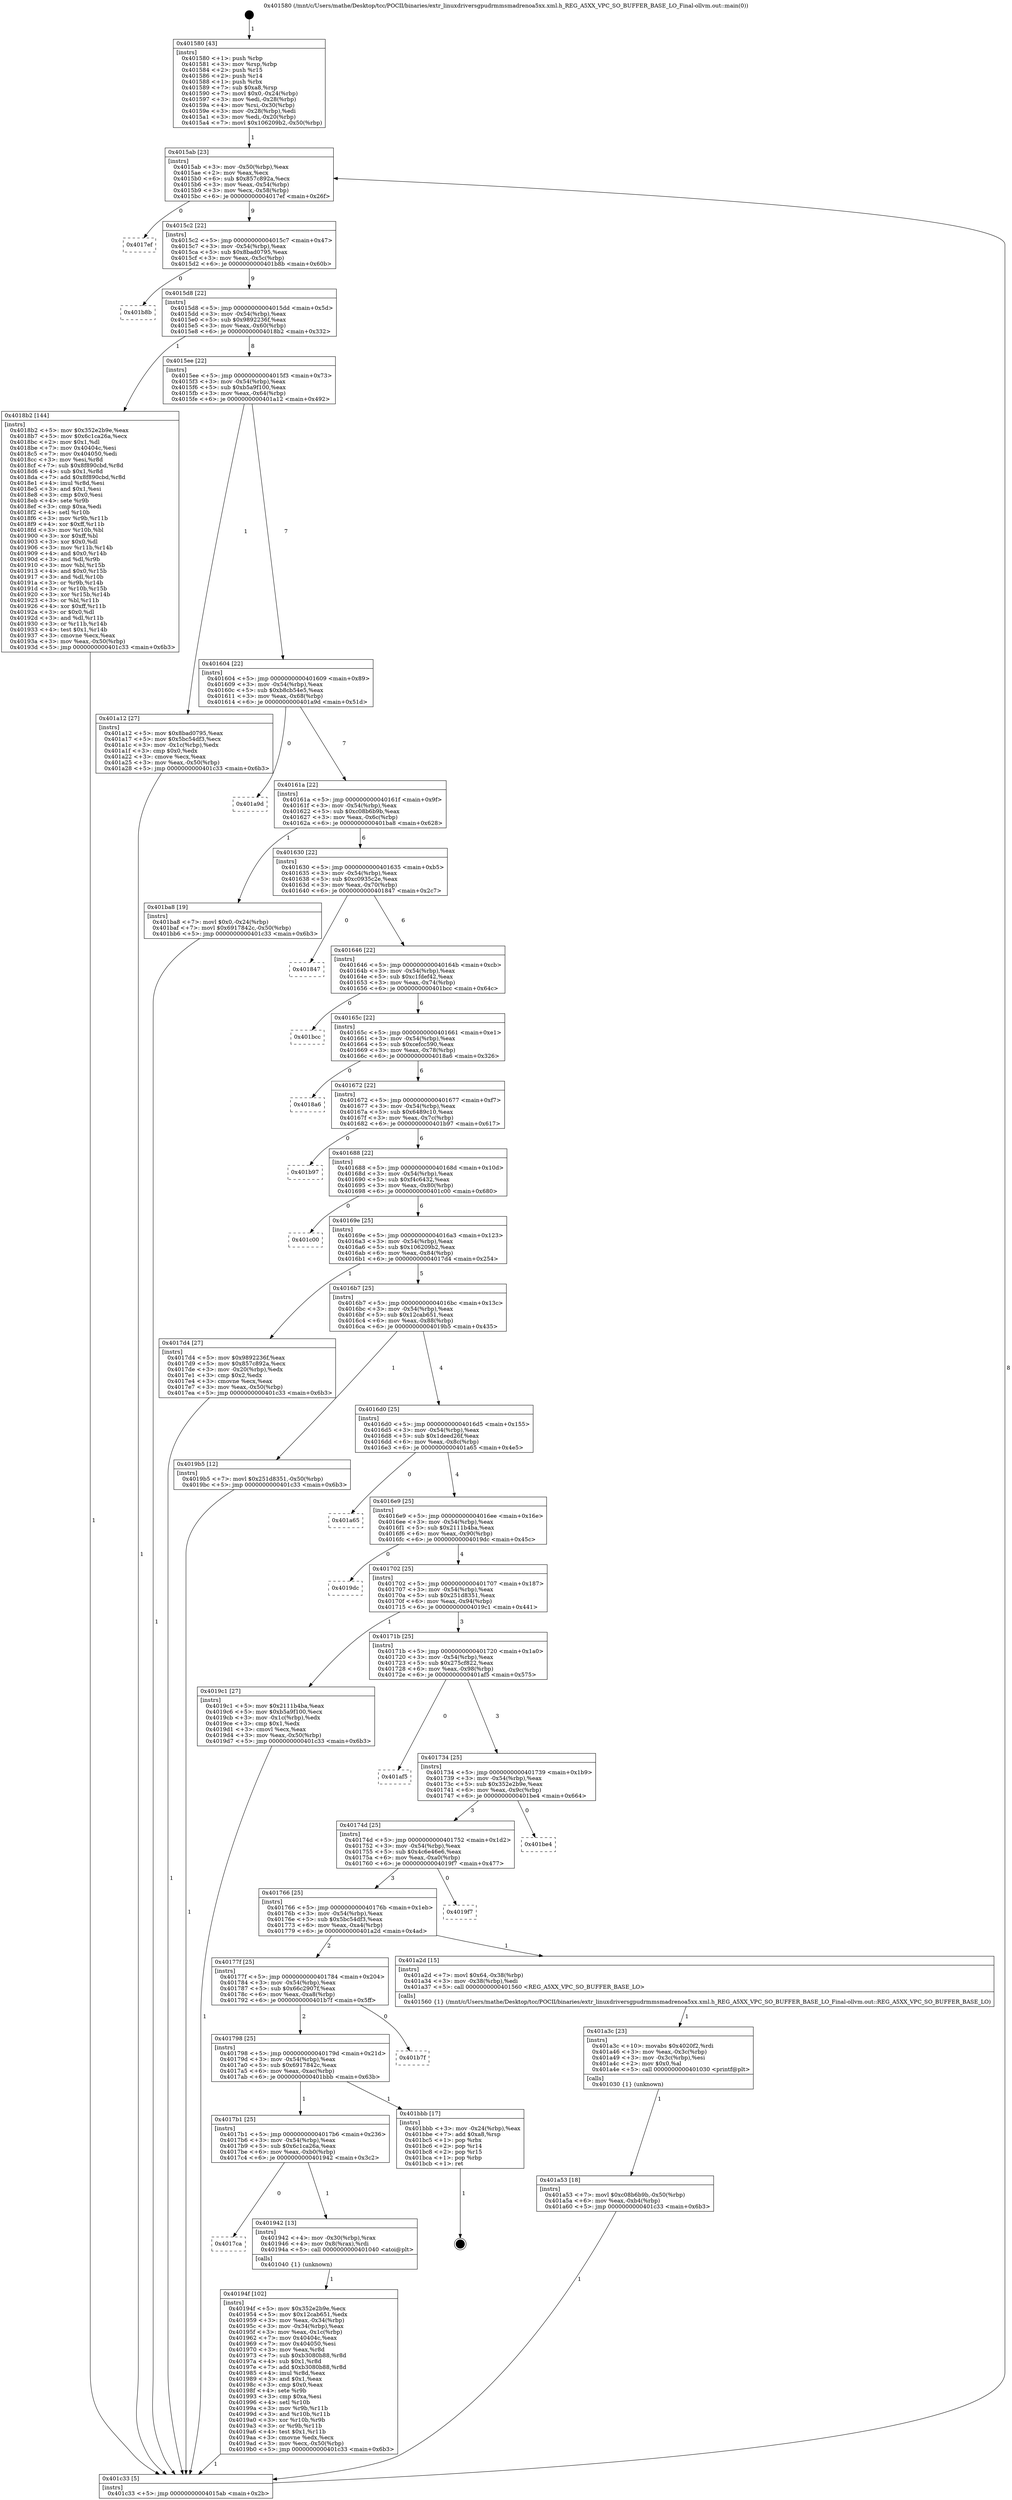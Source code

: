 digraph "0x401580" {
  label = "0x401580 (/mnt/c/Users/mathe/Desktop/tcc/POCII/binaries/extr_linuxdriversgpudrmmsmadrenoa5xx.xml.h_REG_A5XX_VPC_SO_BUFFER_BASE_LO_Final-ollvm.out::main(0))"
  labelloc = "t"
  node[shape=record]

  Entry [label="",width=0.3,height=0.3,shape=circle,fillcolor=black,style=filled]
  "0x4015ab" [label="{
     0x4015ab [23]\l
     | [instrs]\l
     &nbsp;&nbsp;0x4015ab \<+3\>: mov -0x50(%rbp),%eax\l
     &nbsp;&nbsp;0x4015ae \<+2\>: mov %eax,%ecx\l
     &nbsp;&nbsp;0x4015b0 \<+6\>: sub $0x857c892a,%ecx\l
     &nbsp;&nbsp;0x4015b6 \<+3\>: mov %eax,-0x54(%rbp)\l
     &nbsp;&nbsp;0x4015b9 \<+3\>: mov %ecx,-0x58(%rbp)\l
     &nbsp;&nbsp;0x4015bc \<+6\>: je 00000000004017ef \<main+0x26f\>\l
  }"]
  "0x4017ef" [label="{
     0x4017ef\l
  }", style=dashed]
  "0x4015c2" [label="{
     0x4015c2 [22]\l
     | [instrs]\l
     &nbsp;&nbsp;0x4015c2 \<+5\>: jmp 00000000004015c7 \<main+0x47\>\l
     &nbsp;&nbsp;0x4015c7 \<+3\>: mov -0x54(%rbp),%eax\l
     &nbsp;&nbsp;0x4015ca \<+5\>: sub $0x8bad0795,%eax\l
     &nbsp;&nbsp;0x4015cf \<+3\>: mov %eax,-0x5c(%rbp)\l
     &nbsp;&nbsp;0x4015d2 \<+6\>: je 0000000000401b8b \<main+0x60b\>\l
  }"]
  Exit [label="",width=0.3,height=0.3,shape=circle,fillcolor=black,style=filled,peripheries=2]
  "0x401b8b" [label="{
     0x401b8b\l
  }", style=dashed]
  "0x4015d8" [label="{
     0x4015d8 [22]\l
     | [instrs]\l
     &nbsp;&nbsp;0x4015d8 \<+5\>: jmp 00000000004015dd \<main+0x5d\>\l
     &nbsp;&nbsp;0x4015dd \<+3\>: mov -0x54(%rbp),%eax\l
     &nbsp;&nbsp;0x4015e0 \<+5\>: sub $0x9892236f,%eax\l
     &nbsp;&nbsp;0x4015e5 \<+3\>: mov %eax,-0x60(%rbp)\l
     &nbsp;&nbsp;0x4015e8 \<+6\>: je 00000000004018b2 \<main+0x332\>\l
  }"]
  "0x401a53" [label="{
     0x401a53 [18]\l
     | [instrs]\l
     &nbsp;&nbsp;0x401a53 \<+7\>: movl $0xc08b6b9b,-0x50(%rbp)\l
     &nbsp;&nbsp;0x401a5a \<+6\>: mov %eax,-0xb4(%rbp)\l
     &nbsp;&nbsp;0x401a60 \<+5\>: jmp 0000000000401c33 \<main+0x6b3\>\l
  }"]
  "0x4018b2" [label="{
     0x4018b2 [144]\l
     | [instrs]\l
     &nbsp;&nbsp;0x4018b2 \<+5\>: mov $0x352e2b9e,%eax\l
     &nbsp;&nbsp;0x4018b7 \<+5\>: mov $0x6c1ca26a,%ecx\l
     &nbsp;&nbsp;0x4018bc \<+2\>: mov $0x1,%dl\l
     &nbsp;&nbsp;0x4018be \<+7\>: mov 0x40404c,%esi\l
     &nbsp;&nbsp;0x4018c5 \<+7\>: mov 0x404050,%edi\l
     &nbsp;&nbsp;0x4018cc \<+3\>: mov %esi,%r8d\l
     &nbsp;&nbsp;0x4018cf \<+7\>: sub $0x8f890cbd,%r8d\l
     &nbsp;&nbsp;0x4018d6 \<+4\>: sub $0x1,%r8d\l
     &nbsp;&nbsp;0x4018da \<+7\>: add $0x8f890cbd,%r8d\l
     &nbsp;&nbsp;0x4018e1 \<+4\>: imul %r8d,%esi\l
     &nbsp;&nbsp;0x4018e5 \<+3\>: and $0x1,%esi\l
     &nbsp;&nbsp;0x4018e8 \<+3\>: cmp $0x0,%esi\l
     &nbsp;&nbsp;0x4018eb \<+4\>: sete %r9b\l
     &nbsp;&nbsp;0x4018ef \<+3\>: cmp $0xa,%edi\l
     &nbsp;&nbsp;0x4018f2 \<+4\>: setl %r10b\l
     &nbsp;&nbsp;0x4018f6 \<+3\>: mov %r9b,%r11b\l
     &nbsp;&nbsp;0x4018f9 \<+4\>: xor $0xff,%r11b\l
     &nbsp;&nbsp;0x4018fd \<+3\>: mov %r10b,%bl\l
     &nbsp;&nbsp;0x401900 \<+3\>: xor $0xff,%bl\l
     &nbsp;&nbsp;0x401903 \<+3\>: xor $0x0,%dl\l
     &nbsp;&nbsp;0x401906 \<+3\>: mov %r11b,%r14b\l
     &nbsp;&nbsp;0x401909 \<+4\>: and $0x0,%r14b\l
     &nbsp;&nbsp;0x40190d \<+3\>: and %dl,%r9b\l
     &nbsp;&nbsp;0x401910 \<+3\>: mov %bl,%r15b\l
     &nbsp;&nbsp;0x401913 \<+4\>: and $0x0,%r15b\l
     &nbsp;&nbsp;0x401917 \<+3\>: and %dl,%r10b\l
     &nbsp;&nbsp;0x40191a \<+3\>: or %r9b,%r14b\l
     &nbsp;&nbsp;0x40191d \<+3\>: or %r10b,%r15b\l
     &nbsp;&nbsp;0x401920 \<+3\>: xor %r15b,%r14b\l
     &nbsp;&nbsp;0x401923 \<+3\>: or %bl,%r11b\l
     &nbsp;&nbsp;0x401926 \<+4\>: xor $0xff,%r11b\l
     &nbsp;&nbsp;0x40192a \<+3\>: or $0x0,%dl\l
     &nbsp;&nbsp;0x40192d \<+3\>: and %dl,%r11b\l
     &nbsp;&nbsp;0x401930 \<+3\>: or %r11b,%r14b\l
     &nbsp;&nbsp;0x401933 \<+4\>: test $0x1,%r14b\l
     &nbsp;&nbsp;0x401937 \<+3\>: cmovne %ecx,%eax\l
     &nbsp;&nbsp;0x40193a \<+3\>: mov %eax,-0x50(%rbp)\l
     &nbsp;&nbsp;0x40193d \<+5\>: jmp 0000000000401c33 \<main+0x6b3\>\l
  }"]
  "0x4015ee" [label="{
     0x4015ee [22]\l
     | [instrs]\l
     &nbsp;&nbsp;0x4015ee \<+5\>: jmp 00000000004015f3 \<main+0x73\>\l
     &nbsp;&nbsp;0x4015f3 \<+3\>: mov -0x54(%rbp),%eax\l
     &nbsp;&nbsp;0x4015f6 \<+5\>: sub $0xb5a9f100,%eax\l
     &nbsp;&nbsp;0x4015fb \<+3\>: mov %eax,-0x64(%rbp)\l
     &nbsp;&nbsp;0x4015fe \<+6\>: je 0000000000401a12 \<main+0x492\>\l
  }"]
  "0x401a3c" [label="{
     0x401a3c [23]\l
     | [instrs]\l
     &nbsp;&nbsp;0x401a3c \<+10\>: movabs $0x4020f2,%rdi\l
     &nbsp;&nbsp;0x401a46 \<+3\>: mov %eax,-0x3c(%rbp)\l
     &nbsp;&nbsp;0x401a49 \<+3\>: mov -0x3c(%rbp),%esi\l
     &nbsp;&nbsp;0x401a4c \<+2\>: mov $0x0,%al\l
     &nbsp;&nbsp;0x401a4e \<+5\>: call 0000000000401030 \<printf@plt\>\l
     | [calls]\l
     &nbsp;&nbsp;0x401030 \{1\} (unknown)\l
  }"]
  "0x401a12" [label="{
     0x401a12 [27]\l
     | [instrs]\l
     &nbsp;&nbsp;0x401a12 \<+5\>: mov $0x8bad0795,%eax\l
     &nbsp;&nbsp;0x401a17 \<+5\>: mov $0x5bc54df3,%ecx\l
     &nbsp;&nbsp;0x401a1c \<+3\>: mov -0x1c(%rbp),%edx\l
     &nbsp;&nbsp;0x401a1f \<+3\>: cmp $0x0,%edx\l
     &nbsp;&nbsp;0x401a22 \<+3\>: cmove %ecx,%eax\l
     &nbsp;&nbsp;0x401a25 \<+3\>: mov %eax,-0x50(%rbp)\l
     &nbsp;&nbsp;0x401a28 \<+5\>: jmp 0000000000401c33 \<main+0x6b3\>\l
  }"]
  "0x401604" [label="{
     0x401604 [22]\l
     | [instrs]\l
     &nbsp;&nbsp;0x401604 \<+5\>: jmp 0000000000401609 \<main+0x89\>\l
     &nbsp;&nbsp;0x401609 \<+3\>: mov -0x54(%rbp),%eax\l
     &nbsp;&nbsp;0x40160c \<+5\>: sub $0xb8cb54e5,%eax\l
     &nbsp;&nbsp;0x401611 \<+3\>: mov %eax,-0x68(%rbp)\l
     &nbsp;&nbsp;0x401614 \<+6\>: je 0000000000401a9d \<main+0x51d\>\l
  }"]
  "0x40194f" [label="{
     0x40194f [102]\l
     | [instrs]\l
     &nbsp;&nbsp;0x40194f \<+5\>: mov $0x352e2b9e,%ecx\l
     &nbsp;&nbsp;0x401954 \<+5\>: mov $0x12cab651,%edx\l
     &nbsp;&nbsp;0x401959 \<+3\>: mov %eax,-0x34(%rbp)\l
     &nbsp;&nbsp;0x40195c \<+3\>: mov -0x34(%rbp),%eax\l
     &nbsp;&nbsp;0x40195f \<+3\>: mov %eax,-0x1c(%rbp)\l
     &nbsp;&nbsp;0x401962 \<+7\>: mov 0x40404c,%eax\l
     &nbsp;&nbsp;0x401969 \<+7\>: mov 0x404050,%esi\l
     &nbsp;&nbsp;0x401970 \<+3\>: mov %eax,%r8d\l
     &nbsp;&nbsp;0x401973 \<+7\>: sub $0xb3080b88,%r8d\l
     &nbsp;&nbsp;0x40197a \<+4\>: sub $0x1,%r8d\l
     &nbsp;&nbsp;0x40197e \<+7\>: add $0xb3080b88,%r8d\l
     &nbsp;&nbsp;0x401985 \<+4\>: imul %r8d,%eax\l
     &nbsp;&nbsp;0x401989 \<+3\>: and $0x1,%eax\l
     &nbsp;&nbsp;0x40198c \<+3\>: cmp $0x0,%eax\l
     &nbsp;&nbsp;0x40198f \<+4\>: sete %r9b\l
     &nbsp;&nbsp;0x401993 \<+3\>: cmp $0xa,%esi\l
     &nbsp;&nbsp;0x401996 \<+4\>: setl %r10b\l
     &nbsp;&nbsp;0x40199a \<+3\>: mov %r9b,%r11b\l
     &nbsp;&nbsp;0x40199d \<+3\>: and %r10b,%r11b\l
     &nbsp;&nbsp;0x4019a0 \<+3\>: xor %r10b,%r9b\l
     &nbsp;&nbsp;0x4019a3 \<+3\>: or %r9b,%r11b\l
     &nbsp;&nbsp;0x4019a6 \<+4\>: test $0x1,%r11b\l
     &nbsp;&nbsp;0x4019aa \<+3\>: cmovne %edx,%ecx\l
     &nbsp;&nbsp;0x4019ad \<+3\>: mov %ecx,-0x50(%rbp)\l
     &nbsp;&nbsp;0x4019b0 \<+5\>: jmp 0000000000401c33 \<main+0x6b3\>\l
  }"]
  "0x401a9d" [label="{
     0x401a9d\l
  }", style=dashed]
  "0x40161a" [label="{
     0x40161a [22]\l
     | [instrs]\l
     &nbsp;&nbsp;0x40161a \<+5\>: jmp 000000000040161f \<main+0x9f\>\l
     &nbsp;&nbsp;0x40161f \<+3\>: mov -0x54(%rbp),%eax\l
     &nbsp;&nbsp;0x401622 \<+5\>: sub $0xc08b6b9b,%eax\l
     &nbsp;&nbsp;0x401627 \<+3\>: mov %eax,-0x6c(%rbp)\l
     &nbsp;&nbsp;0x40162a \<+6\>: je 0000000000401ba8 \<main+0x628\>\l
  }"]
  "0x4017ca" [label="{
     0x4017ca\l
  }", style=dashed]
  "0x401ba8" [label="{
     0x401ba8 [19]\l
     | [instrs]\l
     &nbsp;&nbsp;0x401ba8 \<+7\>: movl $0x0,-0x24(%rbp)\l
     &nbsp;&nbsp;0x401baf \<+7\>: movl $0x6917842c,-0x50(%rbp)\l
     &nbsp;&nbsp;0x401bb6 \<+5\>: jmp 0000000000401c33 \<main+0x6b3\>\l
  }"]
  "0x401630" [label="{
     0x401630 [22]\l
     | [instrs]\l
     &nbsp;&nbsp;0x401630 \<+5\>: jmp 0000000000401635 \<main+0xb5\>\l
     &nbsp;&nbsp;0x401635 \<+3\>: mov -0x54(%rbp),%eax\l
     &nbsp;&nbsp;0x401638 \<+5\>: sub $0xc0935c2e,%eax\l
     &nbsp;&nbsp;0x40163d \<+3\>: mov %eax,-0x70(%rbp)\l
     &nbsp;&nbsp;0x401640 \<+6\>: je 0000000000401847 \<main+0x2c7\>\l
  }"]
  "0x401942" [label="{
     0x401942 [13]\l
     | [instrs]\l
     &nbsp;&nbsp;0x401942 \<+4\>: mov -0x30(%rbp),%rax\l
     &nbsp;&nbsp;0x401946 \<+4\>: mov 0x8(%rax),%rdi\l
     &nbsp;&nbsp;0x40194a \<+5\>: call 0000000000401040 \<atoi@plt\>\l
     | [calls]\l
     &nbsp;&nbsp;0x401040 \{1\} (unknown)\l
  }"]
  "0x401847" [label="{
     0x401847\l
  }", style=dashed]
  "0x401646" [label="{
     0x401646 [22]\l
     | [instrs]\l
     &nbsp;&nbsp;0x401646 \<+5\>: jmp 000000000040164b \<main+0xcb\>\l
     &nbsp;&nbsp;0x40164b \<+3\>: mov -0x54(%rbp),%eax\l
     &nbsp;&nbsp;0x40164e \<+5\>: sub $0xc1fdef42,%eax\l
     &nbsp;&nbsp;0x401653 \<+3\>: mov %eax,-0x74(%rbp)\l
     &nbsp;&nbsp;0x401656 \<+6\>: je 0000000000401bcc \<main+0x64c\>\l
  }"]
  "0x4017b1" [label="{
     0x4017b1 [25]\l
     | [instrs]\l
     &nbsp;&nbsp;0x4017b1 \<+5\>: jmp 00000000004017b6 \<main+0x236\>\l
     &nbsp;&nbsp;0x4017b6 \<+3\>: mov -0x54(%rbp),%eax\l
     &nbsp;&nbsp;0x4017b9 \<+5\>: sub $0x6c1ca26a,%eax\l
     &nbsp;&nbsp;0x4017be \<+6\>: mov %eax,-0xb0(%rbp)\l
     &nbsp;&nbsp;0x4017c4 \<+6\>: je 0000000000401942 \<main+0x3c2\>\l
  }"]
  "0x401bcc" [label="{
     0x401bcc\l
  }", style=dashed]
  "0x40165c" [label="{
     0x40165c [22]\l
     | [instrs]\l
     &nbsp;&nbsp;0x40165c \<+5\>: jmp 0000000000401661 \<main+0xe1\>\l
     &nbsp;&nbsp;0x401661 \<+3\>: mov -0x54(%rbp),%eax\l
     &nbsp;&nbsp;0x401664 \<+5\>: sub $0xcefcc590,%eax\l
     &nbsp;&nbsp;0x401669 \<+3\>: mov %eax,-0x78(%rbp)\l
     &nbsp;&nbsp;0x40166c \<+6\>: je 00000000004018a6 \<main+0x326\>\l
  }"]
  "0x401bbb" [label="{
     0x401bbb [17]\l
     | [instrs]\l
     &nbsp;&nbsp;0x401bbb \<+3\>: mov -0x24(%rbp),%eax\l
     &nbsp;&nbsp;0x401bbe \<+7\>: add $0xa8,%rsp\l
     &nbsp;&nbsp;0x401bc5 \<+1\>: pop %rbx\l
     &nbsp;&nbsp;0x401bc6 \<+2\>: pop %r14\l
     &nbsp;&nbsp;0x401bc8 \<+2\>: pop %r15\l
     &nbsp;&nbsp;0x401bca \<+1\>: pop %rbp\l
     &nbsp;&nbsp;0x401bcb \<+1\>: ret\l
  }"]
  "0x4018a6" [label="{
     0x4018a6\l
  }", style=dashed]
  "0x401672" [label="{
     0x401672 [22]\l
     | [instrs]\l
     &nbsp;&nbsp;0x401672 \<+5\>: jmp 0000000000401677 \<main+0xf7\>\l
     &nbsp;&nbsp;0x401677 \<+3\>: mov -0x54(%rbp),%eax\l
     &nbsp;&nbsp;0x40167a \<+5\>: sub $0x6489c10,%eax\l
     &nbsp;&nbsp;0x40167f \<+3\>: mov %eax,-0x7c(%rbp)\l
     &nbsp;&nbsp;0x401682 \<+6\>: je 0000000000401b97 \<main+0x617\>\l
  }"]
  "0x401798" [label="{
     0x401798 [25]\l
     | [instrs]\l
     &nbsp;&nbsp;0x401798 \<+5\>: jmp 000000000040179d \<main+0x21d\>\l
     &nbsp;&nbsp;0x40179d \<+3\>: mov -0x54(%rbp),%eax\l
     &nbsp;&nbsp;0x4017a0 \<+5\>: sub $0x6917842c,%eax\l
     &nbsp;&nbsp;0x4017a5 \<+6\>: mov %eax,-0xac(%rbp)\l
     &nbsp;&nbsp;0x4017ab \<+6\>: je 0000000000401bbb \<main+0x63b\>\l
  }"]
  "0x401b97" [label="{
     0x401b97\l
  }", style=dashed]
  "0x401688" [label="{
     0x401688 [22]\l
     | [instrs]\l
     &nbsp;&nbsp;0x401688 \<+5\>: jmp 000000000040168d \<main+0x10d\>\l
     &nbsp;&nbsp;0x40168d \<+3\>: mov -0x54(%rbp),%eax\l
     &nbsp;&nbsp;0x401690 \<+5\>: sub $0xf4c6432,%eax\l
     &nbsp;&nbsp;0x401695 \<+3\>: mov %eax,-0x80(%rbp)\l
     &nbsp;&nbsp;0x401698 \<+6\>: je 0000000000401c00 \<main+0x680\>\l
  }"]
  "0x401b7f" [label="{
     0x401b7f\l
  }", style=dashed]
  "0x401c00" [label="{
     0x401c00\l
  }", style=dashed]
  "0x40169e" [label="{
     0x40169e [25]\l
     | [instrs]\l
     &nbsp;&nbsp;0x40169e \<+5\>: jmp 00000000004016a3 \<main+0x123\>\l
     &nbsp;&nbsp;0x4016a3 \<+3\>: mov -0x54(%rbp),%eax\l
     &nbsp;&nbsp;0x4016a6 \<+5\>: sub $0x106209b2,%eax\l
     &nbsp;&nbsp;0x4016ab \<+6\>: mov %eax,-0x84(%rbp)\l
     &nbsp;&nbsp;0x4016b1 \<+6\>: je 00000000004017d4 \<main+0x254\>\l
  }"]
  "0x40177f" [label="{
     0x40177f [25]\l
     | [instrs]\l
     &nbsp;&nbsp;0x40177f \<+5\>: jmp 0000000000401784 \<main+0x204\>\l
     &nbsp;&nbsp;0x401784 \<+3\>: mov -0x54(%rbp),%eax\l
     &nbsp;&nbsp;0x401787 \<+5\>: sub $0x66c2907f,%eax\l
     &nbsp;&nbsp;0x40178c \<+6\>: mov %eax,-0xa8(%rbp)\l
     &nbsp;&nbsp;0x401792 \<+6\>: je 0000000000401b7f \<main+0x5ff\>\l
  }"]
  "0x4017d4" [label="{
     0x4017d4 [27]\l
     | [instrs]\l
     &nbsp;&nbsp;0x4017d4 \<+5\>: mov $0x9892236f,%eax\l
     &nbsp;&nbsp;0x4017d9 \<+5\>: mov $0x857c892a,%ecx\l
     &nbsp;&nbsp;0x4017de \<+3\>: mov -0x20(%rbp),%edx\l
     &nbsp;&nbsp;0x4017e1 \<+3\>: cmp $0x2,%edx\l
     &nbsp;&nbsp;0x4017e4 \<+3\>: cmovne %ecx,%eax\l
     &nbsp;&nbsp;0x4017e7 \<+3\>: mov %eax,-0x50(%rbp)\l
     &nbsp;&nbsp;0x4017ea \<+5\>: jmp 0000000000401c33 \<main+0x6b3\>\l
  }"]
  "0x4016b7" [label="{
     0x4016b7 [25]\l
     | [instrs]\l
     &nbsp;&nbsp;0x4016b7 \<+5\>: jmp 00000000004016bc \<main+0x13c\>\l
     &nbsp;&nbsp;0x4016bc \<+3\>: mov -0x54(%rbp),%eax\l
     &nbsp;&nbsp;0x4016bf \<+5\>: sub $0x12cab651,%eax\l
     &nbsp;&nbsp;0x4016c4 \<+6\>: mov %eax,-0x88(%rbp)\l
     &nbsp;&nbsp;0x4016ca \<+6\>: je 00000000004019b5 \<main+0x435\>\l
  }"]
  "0x401c33" [label="{
     0x401c33 [5]\l
     | [instrs]\l
     &nbsp;&nbsp;0x401c33 \<+5\>: jmp 00000000004015ab \<main+0x2b\>\l
  }"]
  "0x401580" [label="{
     0x401580 [43]\l
     | [instrs]\l
     &nbsp;&nbsp;0x401580 \<+1\>: push %rbp\l
     &nbsp;&nbsp;0x401581 \<+3\>: mov %rsp,%rbp\l
     &nbsp;&nbsp;0x401584 \<+2\>: push %r15\l
     &nbsp;&nbsp;0x401586 \<+2\>: push %r14\l
     &nbsp;&nbsp;0x401588 \<+1\>: push %rbx\l
     &nbsp;&nbsp;0x401589 \<+7\>: sub $0xa8,%rsp\l
     &nbsp;&nbsp;0x401590 \<+7\>: movl $0x0,-0x24(%rbp)\l
     &nbsp;&nbsp;0x401597 \<+3\>: mov %edi,-0x28(%rbp)\l
     &nbsp;&nbsp;0x40159a \<+4\>: mov %rsi,-0x30(%rbp)\l
     &nbsp;&nbsp;0x40159e \<+3\>: mov -0x28(%rbp),%edi\l
     &nbsp;&nbsp;0x4015a1 \<+3\>: mov %edi,-0x20(%rbp)\l
     &nbsp;&nbsp;0x4015a4 \<+7\>: movl $0x106209b2,-0x50(%rbp)\l
  }"]
  "0x401a2d" [label="{
     0x401a2d [15]\l
     | [instrs]\l
     &nbsp;&nbsp;0x401a2d \<+7\>: movl $0x64,-0x38(%rbp)\l
     &nbsp;&nbsp;0x401a34 \<+3\>: mov -0x38(%rbp),%edi\l
     &nbsp;&nbsp;0x401a37 \<+5\>: call 0000000000401560 \<REG_A5XX_VPC_SO_BUFFER_BASE_LO\>\l
     | [calls]\l
     &nbsp;&nbsp;0x401560 \{1\} (/mnt/c/Users/mathe/Desktop/tcc/POCII/binaries/extr_linuxdriversgpudrmmsmadrenoa5xx.xml.h_REG_A5XX_VPC_SO_BUFFER_BASE_LO_Final-ollvm.out::REG_A5XX_VPC_SO_BUFFER_BASE_LO)\l
  }"]
  "0x4019b5" [label="{
     0x4019b5 [12]\l
     | [instrs]\l
     &nbsp;&nbsp;0x4019b5 \<+7\>: movl $0x251d8351,-0x50(%rbp)\l
     &nbsp;&nbsp;0x4019bc \<+5\>: jmp 0000000000401c33 \<main+0x6b3\>\l
  }"]
  "0x4016d0" [label="{
     0x4016d0 [25]\l
     | [instrs]\l
     &nbsp;&nbsp;0x4016d0 \<+5\>: jmp 00000000004016d5 \<main+0x155\>\l
     &nbsp;&nbsp;0x4016d5 \<+3\>: mov -0x54(%rbp),%eax\l
     &nbsp;&nbsp;0x4016d8 \<+5\>: sub $0x1deed26f,%eax\l
     &nbsp;&nbsp;0x4016dd \<+6\>: mov %eax,-0x8c(%rbp)\l
     &nbsp;&nbsp;0x4016e3 \<+6\>: je 0000000000401a65 \<main+0x4e5\>\l
  }"]
  "0x401766" [label="{
     0x401766 [25]\l
     | [instrs]\l
     &nbsp;&nbsp;0x401766 \<+5\>: jmp 000000000040176b \<main+0x1eb\>\l
     &nbsp;&nbsp;0x40176b \<+3\>: mov -0x54(%rbp),%eax\l
     &nbsp;&nbsp;0x40176e \<+5\>: sub $0x5bc54df3,%eax\l
     &nbsp;&nbsp;0x401773 \<+6\>: mov %eax,-0xa4(%rbp)\l
     &nbsp;&nbsp;0x401779 \<+6\>: je 0000000000401a2d \<main+0x4ad\>\l
  }"]
  "0x401a65" [label="{
     0x401a65\l
  }", style=dashed]
  "0x4016e9" [label="{
     0x4016e9 [25]\l
     | [instrs]\l
     &nbsp;&nbsp;0x4016e9 \<+5\>: jmp 00000000004016ee \<main+0x16e\>\l
     &nbsp;&nbsp;0x4016ee \<+3\>: mov -0x54(%rbp),%eax\l
     &nbsp;&nbsp;0x4016f1 \<+5\>: sub $0x2111b4ba,%eax\l
     &nbsp;&nbsp;0x4016f6 \<+6\>: mov %eax,-0x90(%rbp)\l
     &nbsp;&nbsp;0x4016fc \<+6\>: je 00000000004019dc \<main+0x45c\>\l
  }"]
  "0x4019f7" [label="{
     0x4019f7\l
  }", style=dashed]
  "0x4019dc" [label="{
     0x4019dc\l
  }", style=dashed]
  "0x401702" [label="{
     0x401702 [25]\l
     | [instrs]\l
     &nbsp;&nbsp;0x401702 \<+5\>: jmp 0000000000401707 \<main+0x187\>\l
     &nbsp;&nbsp;0x401707 \<+3\>: mov -0x54(%rbp),%eax\l
     &nbsp;&nbsp;0x40170a \<+5\>: sub $0x251d8351,%eax\l
     &nbsp;&nbsp;0x40170f \<+6\>: mov %eax,-0x94(%rbp)\l
     &nbsp;&nbsp;0x401715 \<+6\>: je 00000000004019c1 \<main+0x441\>\l
  }"]
  "0x40174d" [label="{
     0x40174d [25]\l
     | [instrs]\l
     &nbsp;&nbsp;0x40174d \<+5\>: jmp 0000000000401752 \<main+0x1d2\>\l
     &nbsp;&nbsp;0x401752 \<+3\>: mov -0x54(%rbp),%eax\l
     &nbsp;&nbsp;0x401755 \<+5\>: sub $0x4c6e46e6,%eax\l
     &nbsp;&nbsp;0x40175a \<+6\>: mov %eax,-0xa0(%rbp)\l
     &nbsp;&nbsp;0x401760 \<+6\>: je 00000000004019f7 \<main+0x477\>\l
  }"]
  "0x4019c1" [label="{
     0x4019c1 [27]\l
     | [instrs]\l
     &nbsp;&nbsp;0x4019c1 \<+5\>: mov $0x2111b4ba,%eax\l
     &nbsp;&nbsp;0x4019c6 \<+5\>: mov $0xb5a9f100,%ecx\l
     &nbsp;&nbsp;0x4019cb \<+3\>: mov -0x1c(%rbp),%edx\l
     &nbsp;&nbsp;0x4019ce \<+3\>: cmp $0x1,%edx\l
     &nbsp;&nbsp;0x4019d1 \<+3\>: cmovl %ecx,%eax\l
     &nbsp;&nbsp;0x4019d4 \<+3\>: mov %eax,-0x50(%rbp)\l
     &nbsp;&nbsp;0x4019d7 \<+5\>: jmp 0000000000401c33 \<main+0x6b3\>\l
  }"]
  "0x40171b" [label="{
     0x40171b [25]\l
     | [instrs]\l
     &nbsp;&nbsp;0x40171b \<+5\>: jmp 0000000000401720 \<main+0x1a0\>\l
     &nbsp;&nbsp;0x401720 \<+3\>: mov -0x54(%rbp),%eax\l
     &nbsp;&nbsp;0x401723 \<+5\>: sub $0x275cf822,%eax\l
     &nbsp;&nbsp;0x401728 \<+6\>: mov %eax,-0x98(%rbp)\l
     &nbsp;&nbsp;0x40172e \<+6\>: je 0000000000401af5 \<main+0x575\>\l
  }"]
  "0x401be4" [label="{
     0x401be4\l
  }", style=dashed]
  "0x401af5" [label="{
     0x401af5\l
  }", style=dashed]
  "0x401734" [label="{
     0x401734 [25]\l
     | [instrs]\l
     &nbsp;&nbsp;0x401734 \<+5\>: jmp 0000000000401739 \<main+0x1b9\>\l
     &nbsp;&nbsp;0x401739 \<+3\>: mov -0x54(%rbp),%eax\l
     &nbsp;&nbsp;0x40173c \<+5\>: sub $0x352e2b9e,%eax\l
     &nbsp;&nbsp;0x401741 \<+6\>: mov %eax,-0x9c(%rbp)\l
     &nbsp;&nbsp;0x401747 \<+6\>: je 0000000000401be4 \<main+0x664\>\l
  }"]
  Entry -> "0x401580" [label=" 1"]
  "0x4015ab" -> "0x4017ef" [label=" 0"]
  "0x4015ab" -> "0x4015c2" [label=" 9"]
  "0x401bbb" -> Exit [label=" 1"]
  "0x4015c2" -> "0x401b8b" [label=" 0"]
  "0x4015c2" -> "0x4015d8" [label=" 9"]
  "0x401ba8" -> "0x401c33" [label=" 1"]
  "0x4015d8" -> "0x4018b2" [label=" 1"]
  "0x4015d8" -> "0x4015ee" [label=" 8"]
  "0x401a53" -> "0x401c33" [label=" 1"]
  "0x4015ee" -> "0x401a12" [label=" 1"]
  "0x4015ee" -> "0x401604" [label=" 7"]
  "0x401a3c" -> "0x401a53" [label=" 1"]
  "0x401604" -> "0x401a9d" [label=" 0"]
  "0x401604" -> "0x40161a" [label=" 7"]
  "0x401a2d" -> "0x401a3c" [label=" 1"]
  "0x40161a" -> "0x401ba8" [label=" 1"]
  "0x40161a" -> "0x401630" [label=" 6"]
  "0x401a12" -> "0x401c33" [label=" 1"]
  "0x401630" -> "0x401847" [label=" 0"]
  "0x401630" -> "0x401646" [label=" 6"]
  "0x4019c1" -> "0x401c33" [label=" 1"]
  "0x401646" -> "0x401bcc" [label=" 0"]
  "0x401646" -> "0x40165c" [label=" 6"]
  "0x40194f" -> "0x401c33" [label=" 1"]
  "0x40165c" -> "0x4018a6" [label=" 0"]
  "0x40165c" -> "0x401672" [label=" 6"]
  "0x401942" -> "0x40194f" [label=" 1"]
  "0x401672" -> "0x401b97" [label=" 0"]
  "0x401672" -> "0x401688" [label=" 6"]
  "0x4017b1" -> "0x401942" [label=" 1"]
  "0x401688" -> "0x401c00" [label=" 0"]
  "0x401688" -> "0x40169e" [label=" 6"]
  "0x4019b5" -> "0x401c33" [label=" 1"]
  "0x40169e" -> "0x4017d4" [label=" 1"]
  "0x40169e" -> "0x4016b7" [label=" 5"]
  "0x4017d4" -> "0x401c33" [label=" 1"]
  "0x401580" -> "0x4015ab" [label=" 1"]
  "0x401c33" -> "0x4015ab" [label=" 8"]
  "0x4018b2" -> "0x401c33" [label=" 1"]
  "0x401798" -> "0x401bbb" [label=" 1"]
  "0x4016b7" -> "0x4019b5" [label=" 1"]
  "0x4016b7" -> "0x4016d0" [label=" 4"]
  "0x4017b1" -> "0x4017ca" [label=" 0"]
  "0x4016d0" -> "0x401a65" [label=" 0"]
  "0x4016d0" -> "0x4016e9" [label=" 4"]
  "0x40177f" -> "0x401b7f" [label=" 0"]
  "0x4016e9" -> "0x4019dc" [label=" 0"]
  "0x4016e9" -> "0x401702" [label=" 4"]
  "0x401798" -> "0x4017b1" [label=" 1"]
  "0x401702" -> "0x4019c1" [label=" 1"]
  "0x401702" -> "0x40171b" [label=" 3"]
  "0x401766" -> "0x401a2d" [label=" 1"]
  "0x40171b" -> "0x401af5" [label=" 0"]
  "0x40171b" -> "0x401734" [label=" 3"]
  "0x40177f" -> "0x401798" [label=" 2"]
  "0x401734" -> "0x401be4" [label=" 0"]
  "0x401734" -> "0x40174d" [label=" 3"]
  "0x401766" -> "0x40177f" [label=" 2"]
  "0x40174d" -> "0x4019f7" [label=" 0"]
  "0x40174d" -> "0x401766" [label=" 3"]
}
